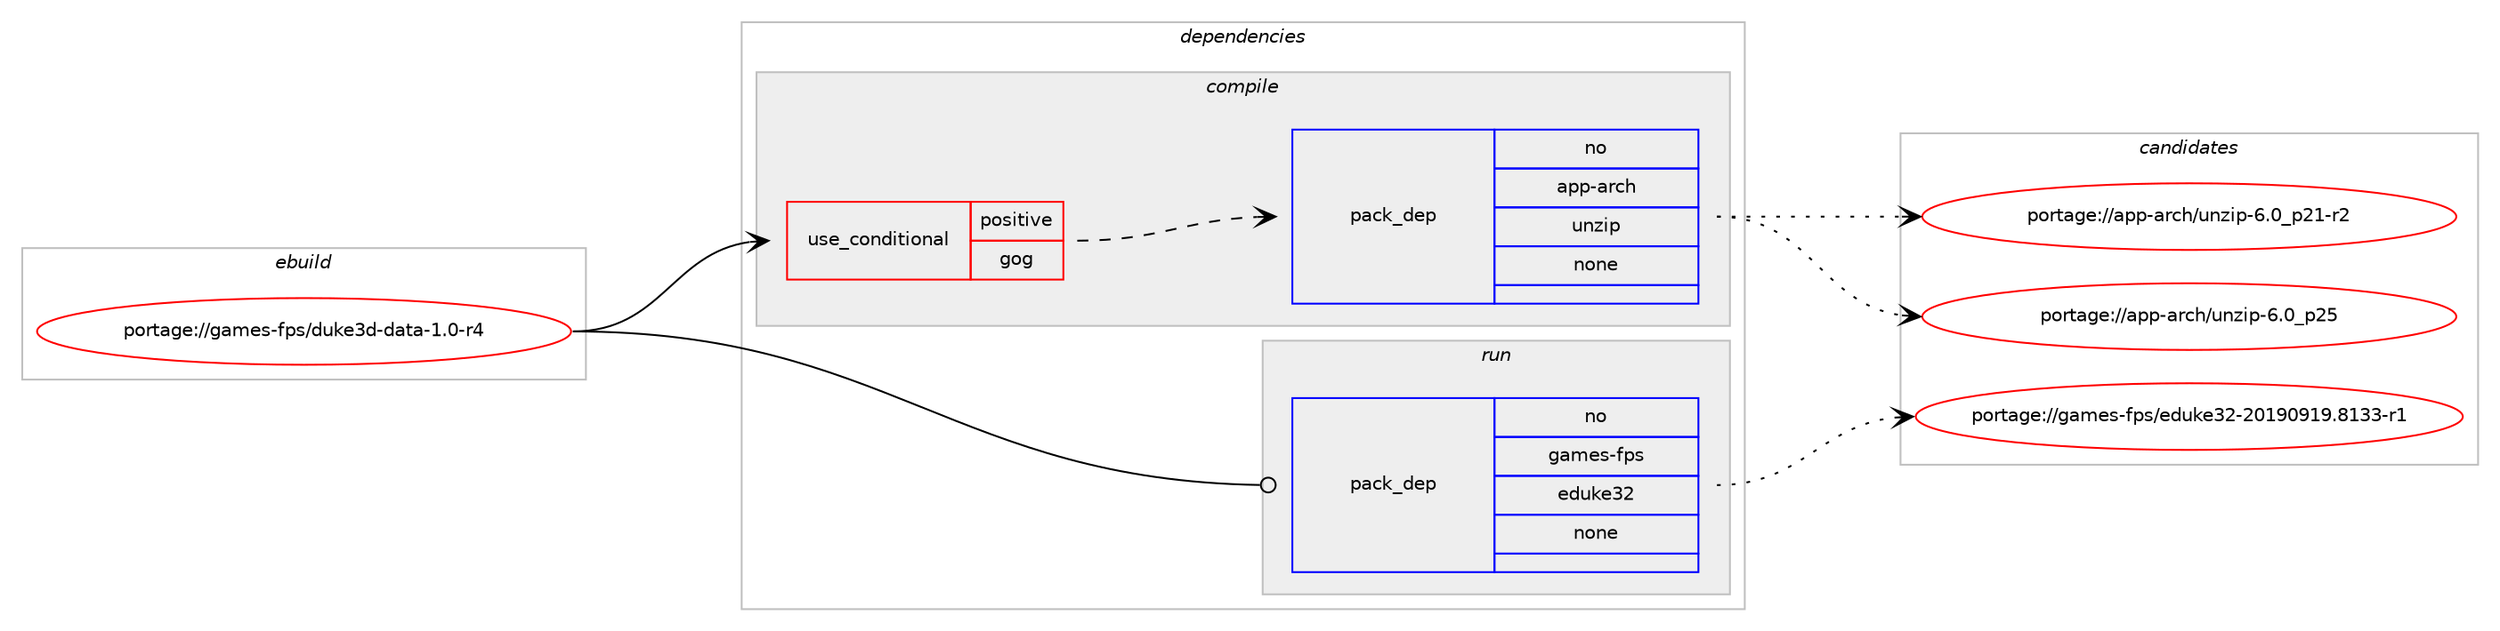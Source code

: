 digraph prolog {

# *************
# Graph options
# *************

newrank=true;
concentrate=true;
compound=true;
graph [rankdir=LR,fontname=Helvetica,fontsize=10,ranksep=1.5];#, ranksep=2.5, nodesep=0.2];
edge  [arrowhead=vee];
node  [fontname=Helvetica,fontsize=10];

# **********
# The ebuild
# **********

subgraph cluster_leftcol {
color=gray;
rank=same;
label=<<i>ebuild</i>>;
id [label="portage://games-fps/duke3d-data-1.0-r4", color=red, width=4, href="../games-fps/duke3d-data-1.0-r4.svg"];
}

# ****************
# The dependencies
# ****************

subgraph cluster_midcol {
color=gray;
label=<<i>dependencies</i>>;
subgraph cluster_compile {
fillcolor="#eeeeee";
style=filled;
label=<<i>compile</i>>;
subgraph cond73176 {
dependency272754 [label=<<TABLE BORDER="0" CELLBORDER="1" CELLSPACING="0" CELLPADDING="4"><TR><TD ROWSPAN="3" CELLPADDING="10">use_conditional</TD></TR><TR><TD>positive</TD></TR><TR><TD>gog</TD></TR></TABLE>>, shape=none, color=red];
subgraph pack195717 {
dependency272755 [label=<<TABLE BORDER="0" CELLBORDER="1" CELLSPACING="0" CELLPADDING="4" WIDTH="220"><TR><TD ROWSPAN="6" CELLPADDING="30">pack_dep</TD></TR><TR><TD WIDTH="110">no</TD></TR><TR><TD>app-arch</TD></TR><TR><TD>unzip</TD></TR><TR><TD>none</TD></TR><TR><TD></TD></TR></TABLE>>, shape=none, color=blue];
}
dependency272754:e -> dependency272755:w [weight=20,style="dashed",arrowhead="vee"];
}
id:e -> dependency272754:w [weight=20,style="solid",arrowhead="vee"];
}
subgraph cluster_compileandrun {
fillcolor="#eeeeee";
style=filled;
label=<<i>compile and run</i>>;
}
subgraph cluster_run {
fillcolor="#eeeeee";
style=filled;
label=<<i>run</i>>;
subgraph pack195718 {
dependency272756 [label=<<TABLE BORDER="0" CELLBORDER="1" CELLSPACING="0" CELLPADDING="4" WIDTH="220"><TR><TD ROWSPAN="6" CELLPADDING="30">pack_dep</TD></TR><TR><TD WIDTH="110">no</TD></TR><TR><TD>games-fps</TD></TR><TR><TD>eduke32</TD></TR><TR><TD>none</TD></TR><TR><TD></TD></TR></TABLE>>, shape=none, color=blue];
}
id:e -> dependency272756:w [weight=20,style="solid",arrowhead="odot"];
}
}

# **************
# The candidates
# **************

subgraph cluster_choices {
rank=same;
color=gray;
label=<<i>candidates</i>>;

subgraph choice195717 {
color=black;
nodesep=1;
choiceportage9711211245971149910447117110122105112455446489511250494511450 [label="portage://app-arch/unzip-6.0_p21-r2", color=red, width=4,href="../app-arch/unzip-6.0_p21-r2.svg"];
choiceportage971121124597114991044711711012210511245544648951125053 [label="portage://app-arch/unzip-6.0_p25", color=red, width=4,href="../app-arch/unzip-6.0_p25.svg"];
dependency272755:e -> choiceportage9711211245971149910447117110122105112455446489511250494511450:w [style=dotted,weight="100"];
dependency272755:e -> choiceportage971121124597114991044711711012210511245544648951125053:w [style=dotted,weight="100"];
}
subgraph choice195718 {
color=black;
nodesep=1;
choiceportage103971091011154510211211547101100117107101515045504849574857495746564951514511449 [label="portage://games-fps/eduke32-20190919.8133-r1", color=red, width=4,href="../games-fps/eduke32-20190919.8133-r1.svg"];
dependency272756:e -> choiceportage103971091011154510211211547101100117107101515045504849574857495746564951514511449:w [style=dotted,weight="100"];
}
}

}
